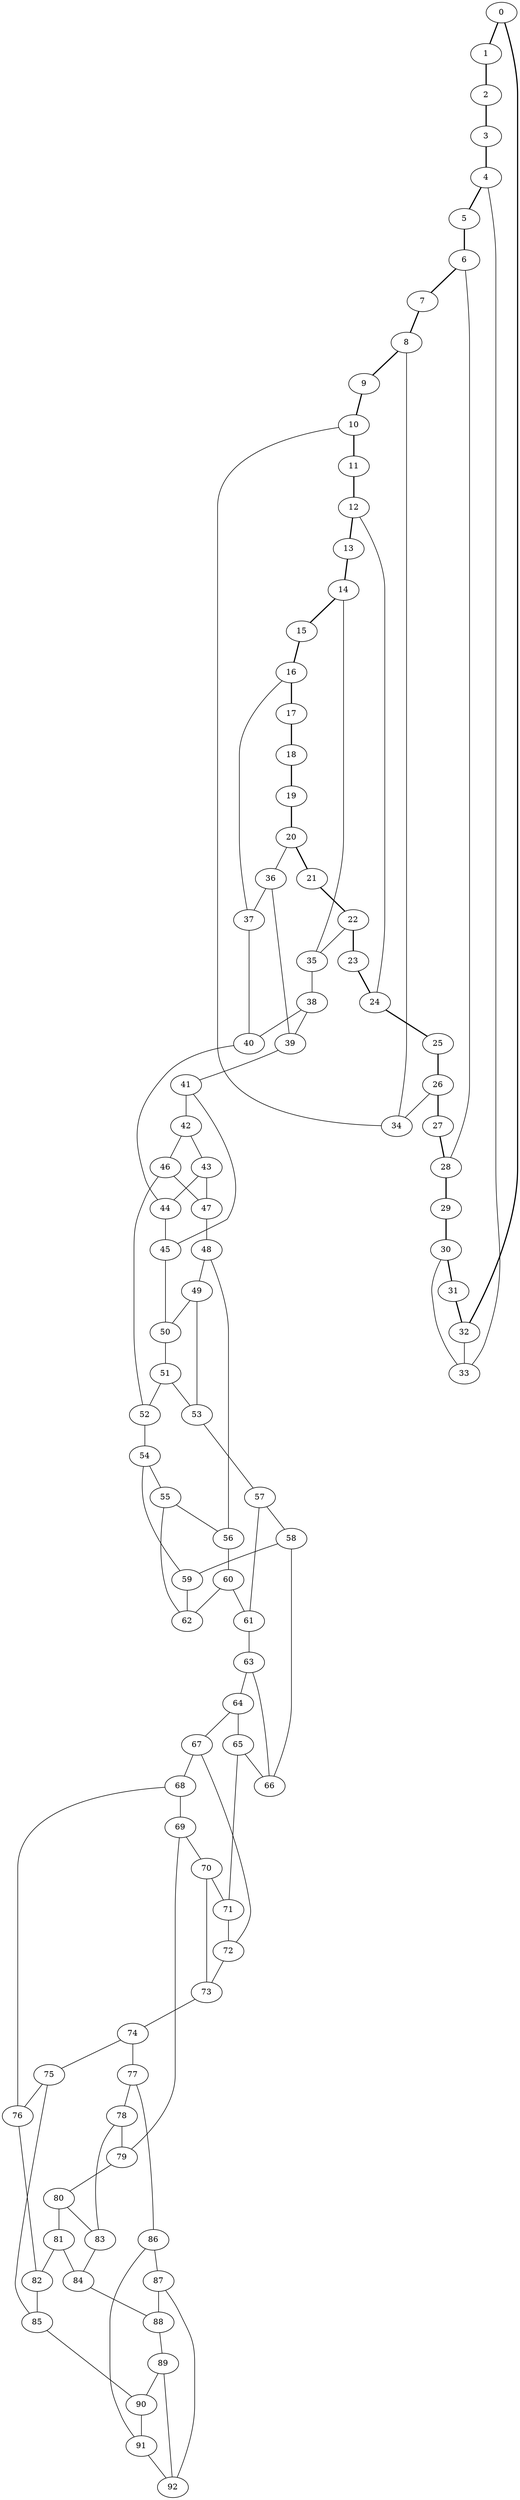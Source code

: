 graph G {
0 [ pos = " 38.00,0.00!" ];
0 -- 1[style=bold];
0 -- 32[style=bold];
1 [ pos = " 37.31,7.19!" ];
1 -- 2[style=bold];
2 [ pos = " 35.28,14.12!" ];
2 -- 3[style=bold];
3 [ pos = " 31.97,20.54!" ];
3 -- 4[style=bold];
4 [ pos = " 27.50,26.22!" ];
4 -- 5[style=bold];
4 -- 33;
5 [ pos = " 22.04,30.95!" ];
5 -- 6[style=bold];
6 [ pos = " 15.79,34.57!" ];
6 -- 7[style=bold];
6 -- 28;
7 [ pos = " 8.96,36.93!" ];
7 -- 8[style=bold];
8 [ pos = " 1.81,37.96!" ];
8 -- 9[style=bold];
8 -- 34;
9 [ pos = " -5.41,37.61!" ];
9 -- 10[style=bold];
10 [ pos = " -12.43,35.91!" ];
10 -- 11[style=bold];
10 -- 34;
11 [ pos = " -19.00,32.91!" ];
11 -- 12[style=bold];
12 [ pos = " -24.88,28.72!" ];
12 -- 13[style=bold];
12 -- 24;
13 [ pos = " -29.87,23.49!" ];
13 -- 14[style=bold];
14 [ pos = " -33.78,17.41!" ];
14 -- 15[style=bold];
14 -- 35;
15 [ pos = " -36.46,10.71!" ];
15 -- 16[style=bold];
16 [ pos = " -37.83,3.61!" ];
16 -- 17[style=bold];
16 -- 37;
17 [ pos = " -37.83,-3.61!" ];
17 -- 18[style=bold];
18 [ pos = " -36.46,-10.71!" ];
18 -- 19[style=bold];
19 [ pos = " -33.78,-17.41!" ];
19 -- 20[style=bold];
20 [ pos = " -29.87,-23.49!" ];
20 -- 21[style=bold];
20 -- 36;
21 [ pos = " -24.88,-28.72!" ];
21 -- 22[style=bold];
22 [ pos = " -19.00,-32.91!" ];
22 -- 23[style=bold];
22 -- 35;
23 [ pos = " -12.43,-35.91!" ];
23 -- 24[style=bold];
24 [ pos = " -5.41,-37.61!" ];
24 -- 25[style=bold];
25 [ pos = " 1.81,-37.96!" ];
25 -- 26[style=bold];
26 [ pos = " 8.96,-36.93!" ];
26 -- 27[style=bold];
26 -- 34;
27 [ pos = " 15.79,-34.57!" ];
27 -- 28[style=bold];
28 [ pos = " 22.04,-30.95!" ];
28 -- 29[style=bold];
29 [ pos = " 27.50,-26.22!" ];
29 -- 30[style=bold];
30 [ pos = " 31.97,-20.54!" ];
30 -- 31[style=bold];
30 -- 33;
31 [ pos = " 35.28,-14.12!" ];
31 -- 32[style=bold];
32 [ pos = " 37.31,-7.19!" ];
32 -- 33;
35 -- 38;
36 -- 37;
36 -- 39;
37 -- 40;
38 -- 39;
38 -- 40;
39 -- 41;
40 -- 44;
41 -- 42;
41 -- 45;
42 -- 43;
42 -- 46;
43 -- 44;
43 -- 47;
44 -- 45;
45 -- 50;
46 -- 47;
46 -- 52;
47 -- 48;
48 -- 49;
48 -- 56;
49 -- 50;
49 -- 53;
50 -- 51;
51 -- 52;
51 -- 53;
52 -- 54;
53 -- 57;
54 -- 55;
54 -- 59;
55 -- 56;
55 -- 62;
56 -- 60;
57 -- 58;
57 -- 61;
58 -- 59;
58 -- 66;
59 -- 62;
60 -- 61;
60 -- 62;
61 -- 63;
63 -- 64;
63 -- 66;
64 -- 65;
64 -- 67;
65 -- 66;
65 -- 71;
67 -- 68;
67 -- 72;
68 -- 69;
68 -- 76;
69 -- 70;
69 -- 79;
70 -- 71;
70 -- 73;
71 -- 72;
72 -- 73;
73 -- 74;
74 -- 75;
74 -- 77;
75 -- 76;
75 -- 85;
76 -- 82;
77 -- 78;
77 -- 86;
78 -- 79;
78 -- 83;
79 -- 80;
80 -- 81;
80 -- 83;
81 -- 82;
81 -- 84;
82 -- 85;
83 -- 84;
84 -- 88;
85 -- 90;
86 -- 87;
86 -- 91;
87 -- 88;
87 -- 92;
88 -- 89;
89 -- 90;
89 -- 92;
90 -- 91;
91 -- 92;
}
